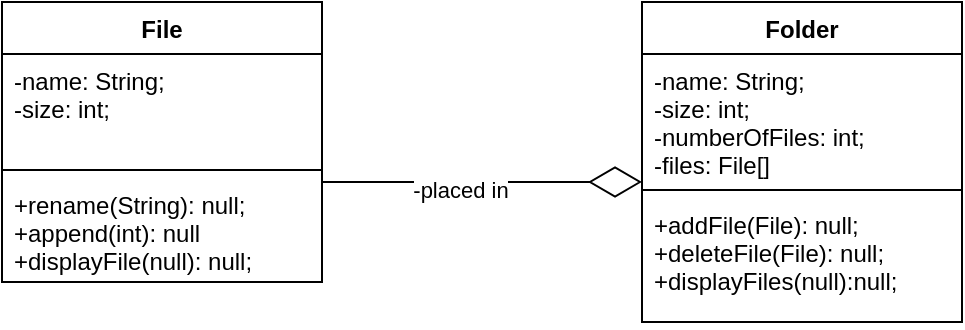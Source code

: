 <mxfile version="20.6.0" type="github">
  <diagram id="7uJK7rrTPAGngBDO9fjv" name="Сторінка-1">
    <mxGraphModel dx="1038" dy="539" grid="1" gridSize="10" guides="1" tooltips="1" connect="1" arrows="1" fold="1" page="1" pageScale="1" pageWidth="827" pageHeight="1169" math="0" shadow="0">
      <root>
        <mxCell id="0" />
        <mxCell id="1" parent="0" />
        <mxCell id="Pv06mp9jR2B6luGvEEE4-1" value="File" style="swimlane;fontStyle=1;align=center;verticalAlign=top;childLayout=stackLayout;horizontal=1;startSize=26;horizontalStack=0;resizeParent=1;resizeParentMax=0;resizeLast=0;collapsible=1;marginBottom=0;" vertex="1" parent="1">
          <mxGeometry x="120" y="150" width="160" height="140" as="geometry" />
        </mxCell>
        <mxCell id="Pv06mp9jR2B6luGvEEE4-2" value="-name: String;&#xa;-size: int;" style="text;strokeColor=none;fillColor=none;align=left;verticalAlign=top;spacingLeft=4;spacingRight=4;overflow=hidden;rotatable=0;points=[[0,0.5],[1,0.5]];portConstraint=eastwest;" vertex="1" parent="Pv06mp9jR2B6luGvEEE4-1">
          <mxGeometry y="26" width="160" height="54" as="geometry" />
        </mxCell>
        <mxCell id="Pv06mp9jR2B6luGvEEE4-3" value="" style="line;strokeWidth=1;fillColor=none;align=left;verticalAlign=middle;spacingTop=-1;spacingLeft=3;spacingRight=3;rotatable=0;labelPosition=right;points=[];portConstraint=eastwest;strokeColor=inherit;" vertex="1" parent="Pv06mp9jR2B6luGvEEE4-1">
          <mxGeometry y="80" width="160" height="8" as="geometry" />
        </mxCell>
        <mxCell id="Pv06mp9jR2B6luGvEEE4-4" value="+rename(String): null;&#xa;+append(int): null&#xa;+displayFile(null): null;" style="text;strokeColor=none;fillColor=none;align=left;verticalAlign=top;spacingLeft=4;spacingRight=4;overflow=hidden;rotatable=0;points=[[0,0.5],[1,0.5]];portConstraint=eastwest;" vertex="1" parent="Pv06mp9jR2B6luGvEEE4-1">
          <mxGeometry y="88" width="160" height="52" as="geometry" />
        </mxCell>
        <mxCell id="Pv06mp9jR2B6luGvEEE4-5" value="Folder" style="swimlane;fontStyle=1;align=center;verticalAlign=top;childLayout=stackLayout;horizontal=1;startSize=26;horizontalStack=0;resizeParent=1;resizeParentMax=0;resizeLast=0;collapsible=1;marginBottom=0;" vertex="1" parent="1">
          <mxGeometry x="440" y="150" width="160" height="160" as="geometry" />
        </mxCell>
        <mxCell id="Pv06mp9jR2B6luGvEEE4-6" value="-name: String;&#xa;-size: int;&#xa;-numberOfFiles: int;&#xa;-files: File[]" style="text;strokeColor=none;fillColor=none;align=left;verticalAlign=top;spacingLeft=4;spacingRight=4;overflow=hidden;rotatable=0;points=[[0,0.5],[1,0.5]];portConstraint=eastwest;" vertex="1" parent="Pv06mp9jR2B6luGvEEE4-5">
          <mxGeometry y="26" width="160" height="64" as="geometry" />
        </mxCell>
        <mxCell id="Pv06mp9jR2B6luGvEEE4-7" value="" style="line;strokeWidth=1;fillColor=none;align=left;verticalAlign=middle;spacingTop=-1;spacingLeft=3;spacingRight=3;rotatable=0;labelPosition=right;points=[];portConstraint=eastwest;strokeColor=inherit;" vertex="1" parent="Pv06mp9jR2B6luGvEEE4-5">
          <mxGeometry y="90" width="160" height="8" as="geometry" />
        </mxCell>
        <mxCell id="Pv06mp9jR2B6luGvEEE4-8" value="+addFile(File): null;&#xa;+deleteFile(File): null;&#xa;+displayFiles(null):null;" style="text;strokeColor=none;fillColor=none;align=left;verticalAlign=top;spacingLeft=4;spacingRight=4;overflow=hidden;rotatable=0;points=[[0,0.5],[1,0.5]];portConstraint=eastwest;" vertex="1" parent="Pv06mp9jR2B6luGvEEE4-5">
          <mxGeometry y="98" width="160" height="62" as="geometry" />
        </mxCell>
        <mxCell id="Pv06mp9jR2B6luGvEEE4-9" value="" style="endArrow=diamondThin;endFill=0;endSize=24;html=1;rounded=0;" edge="1" parent="1">
          <mxGeometry width="160" relative="1" as="geometry">
            <mxPoint x="280" y="240" as="sourcePoint" />
            <mxPoint x="440" y="240" as="targetPoint" />
            <Array as="points">
              <mxPoint x="360" y="240" />
            </Array>
          </mxGeometry>
        </mxCell>
        <mxCell id="Pv06mp9jR2B6luGvEEE4-10" value="-placed in" style="edgeLabel;html=1;align=center;verticalAlign=middle;resizable=0;points=[];" vertex="1" connectable="0" parent="Pv06mp9jR2B6luGvEEE4-9">
          <mxGeometry x="-0.145" y="-4" relative="1" as="geometry">
            <mxPoint as="offset" />
          </mxGeometry>
        </mxCell>
      </root>
    </mxGraphModel>
  </diagram>
</mxfile>
